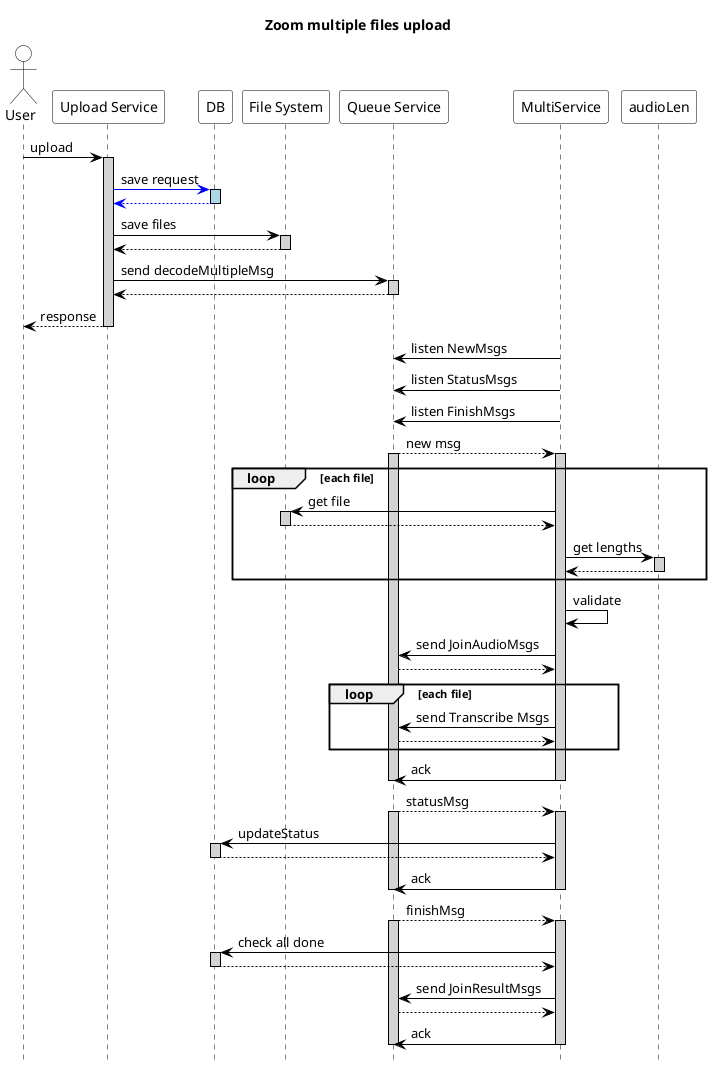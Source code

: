 @startuml Zoom

skinparam sequence {
ParticipantBorderColor Black
ActorBorderColor Black

ParticipantBackgroundColor White
ActorBackgroundColor White

ArrowColor black
LifeLineBorderColor black
LifeLineBackgroundColor lightgray

BoxBorderColor black
}
skinparam databaseBackgroundColor White
skinparam dataBaseBorderColor Blue

hide footbox
title Zoom multiple files upload

' skinparam handwritten true

actor User
participant "Upload Service" as upload
participant "DB" as db
participant "File System" as fs
participant "Queue Service" as queue
participant "MultiService" as ms

User -> upload: upload
activate upload

upload -[#blue]> db: save request
activate db #lightblue
db -[#blue]-> upload:
deactivate db

upload -> fs: save files
activate fs
fs --> upload:
deactivate fs

upload -> queue: send decodeMultipleMsg
activate queue
queue --> upload:
deactivate queue

upload --> User: response
deactivate upload

ms -> queue: listen NewMsgs
ms -> queue: listen StatusMsgs
ms -> queue: listen FinishMsgs

queue --> ms: new msg
activate queue
loop each file

activate ms
ms -> fs: get file
activate fs
fs --> ms:
deactivate fs

ms -> audioLen: get lengths
activate audioLen
audioLen --> ms
deactivate audioLen

end

ms -> ms: validate

ms -> queue: send JoinAudioMsgs
queue --> ms

loop each file

ms -> queue: send Transcribe Msgs
queue --> ms

end

ms -> queue: ack
deactivate queue
deactivate ms


queue --> ms: statusMsg
activate queue
activate ms
ms -> db: updateStatus
activate db
db --> ms
deactivate db

ms -> queue: ack
deactivate queue
deactivate ms

queue --> ms: finishMsg
activate queue
activate ms
ms -> db: check all done
activate db
db --> ms
deactivate db

ms -> queue: send JoinResultMsgs
queue --> ms


ms -> queue: ack
deactivate queue
deactivate ms




@enduml
